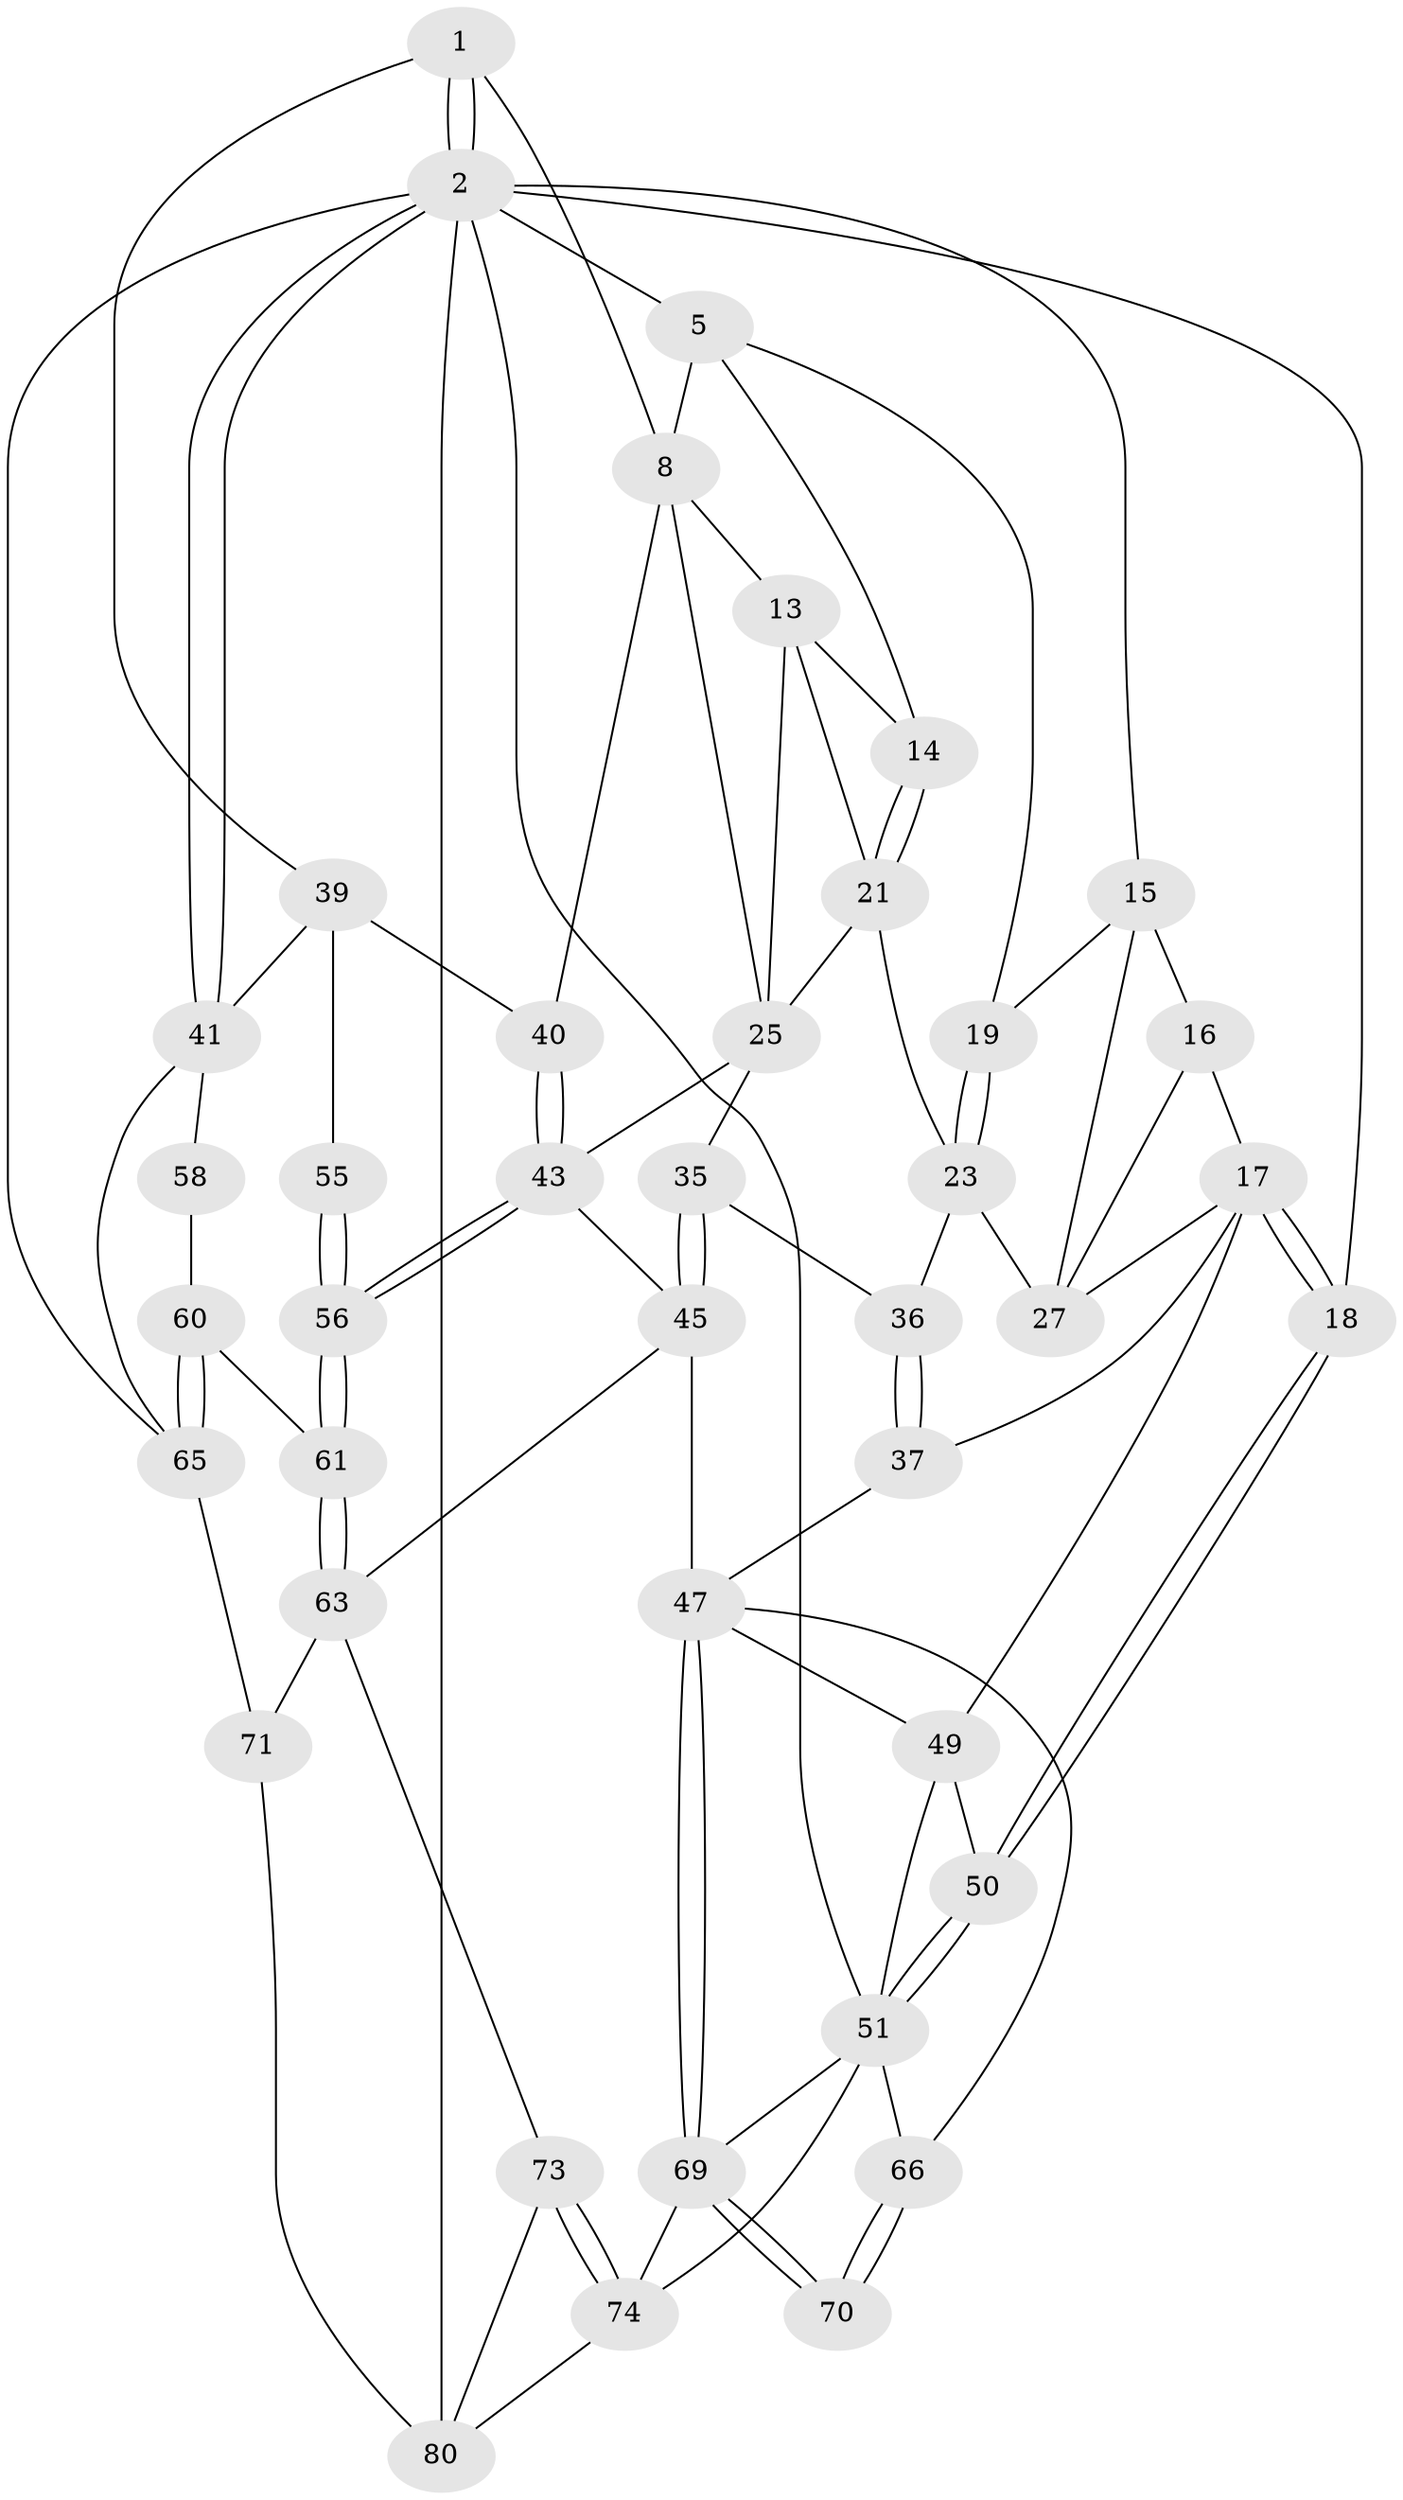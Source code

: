 // original degree distribution, {3: 0.04878048780487805, 6: 0.24390243902439024, 5: 0.4878048780487805, 4: 0.21951219512195122}
// Generated by graph-tools (version 1.1) at 2025/28/03/15/25 16:28:09]
// undirected, 41 vertices, 95 edges
graph export_dot {
graph [start="1"]
  node [color=gray90,style=filled];
  1 [pos="+0.9311991757764962+0",super="+7"];
  2 [pos="+1+0",super="+3+68"];
  5 [pos="+0.5661777330727887+0",super="+6+10"];
  8 [pos="+0.8286325125672709+0.16890613646930003",super="+24+9"];
  13 [pos="+0.6390358443915858+0.11685662696992798",super="+26"];
  14 [pos="+0.5525268936831258+0.13495266565937866"];
  15 [pos="+0.3201503615316489+0.11958746171910133",super="+20"];
  16 [pos="+0.2708440293566375+0.12974732378593865"];
  17 [pos="+0.0119840891672603+0.029502613642157928",super="+34"];
  18 [pos="+0+0"];
  19 [pos="+0.4150105261206679+0.1631296716405243"];
  21 [pos="+0.5470043661193236+0.16306561672593983",super="+22+29"];
  23 [pos="+0.4520773967181165+0.22520387562538952",super="+31"];
  25 [pos="+0.6995091604221623+0.26354912438389105",super="+32"];
  27 [pos="+0.3207292396581414+0.23868784982640945",super="+28"];
  35 [pos="+0.5132339093927406+0.335705164251457"];
  36 [pos="+0.4517979448955504+0.2958274896763048"];
  37 [pos="+0.27753926377347493+0.4149125711333425"];
  39 [pos="+0.9999382219170927+0.23858430536032021",super="+42"];
  40 [pos="+0.7969583982767728+0.36464204671810574"];
  41 [pos="+1+0.296457838297453",super="+59"];
  43 [pos="+0.7092518795941721+0.4500837947711114",super="+44"];
  45 [pos="+0.5299771686496003+0.4792257666695469",super="+46"];
  47 [pos="+0.38825172422251436+0.6095857816439533",super="+48"];
  49 [pos="+0.031434809912974565+0.31570464500528794",super="+57"];
  50 [pos="+0+0.13965608888046574"];
  51 [pos="+0+0.5522453483951715",super="+52"];
  55 [pos="+0.8068671397304208+0.4563911973647409"];
  56 [pos="+0.7302150084393122+0.4757920906840769"];
  58 [pos="+0.8742321628527593+0.5043948425421138"];
  60 [pos="+0.8417636893071349+0.6056321375897106"];
  61 [pos="+0.753060059703085+0.6196734927887869"];
  63 [pos="+0.7327928214988457+0.6562832369947029",super="+64"];
  65 [pos="+1+0.6136444645921231",super="+67"];
  66 [pos="+0.08543665586468067+0.757745415927516"];
  69 [pos="+0.3345910412712462+0.7147519539654836",super="+75"];
  70 [pos="+0.08609653283645413+0.7578764485610487"];
  71 [pos="+0.8900083440052063+0.7695591973781369",super="+76"];
  73 [pos="+0.6204787770824973+0.8937765217749438"];
  74 [pos="+0.32280585379806+0.8244673434343892",super="+79"];
  80 [pos="+1+1",super="+81"];
  1 -- 2;
  1 -- 2;
  1 -- 8;
  1 -- 39;
  2 -- 41;
  2 -- 41;
  2 -- 80 [weight=2];
  2 -- 18;
  2 -- 5 [weight=2];
  2 -- 51;
  2 -- 15;
  2 -- 65;
  5 -- 19;
  5 -- 14;
  5 -- 8;
  8 -- 25;
  8 -- 40;
  8 -- 13;
  13 -- 14;
  13 -- 25;
  13 -- 21;
  14 -- 21;
  14 -- 21;
  15 -- 16;
  15 -- 27;
  15 -- 19;
  16 -- 17;
  16 -- 27;
  17 -- 18;
  17 -- 18;
  17 -- 37;
  17 -- 49;
  17 -- 27;
  18 -- 50;
  18 -- 50;
  19 -- 23;
  19 -- 23;
  21 -- 23;
  21 -- 25;
  23 -- 27;
  23 -- 36;
  25 -- 35;
  25 -- 43;
  35 -- 36;
  35 -- 45;
  35 -- 45;
  36 -- 37;
  36 -- 37;
  37 -- 47;
  39 -- 40;
  39 -- 41;
  39 -- 55;
  40 -- 43;
  40 -- 43;
  41 -- 65;
  41 -- 58;
  43 -- 56;
  43 -- 56;
  43 -- 45;
  45 -- 47;
  45 -- 63;
  47 -- 69;
  47 -- 69;
  47 -- 49;
  47 -- 66;
  49 -- 50;
  49 -- 51;
  50 -- 51;
  50 -- 51;
  51 -- 66;
  51 -- 74;
  51 -- 69;
  55 -- 56;
  55 -- 56;
  56 -- 61;
  56 -- 61;
  58 -- 60;
  60 -- 61;
  60 -- 65;
  60 -- 65;
  61 -- 63;
  61 -- 63;
  63 -- 71 [weight=2];
  63 -- 73;
  65 -- 71;
  66 -- 70;
  66 -- 70;
  69 -- 70;
  69 -- 70;
  69 -- 74;
  71 -- 80;
  73 -- 74;
  73 -- 74;
  73 -- 80;
  74 -- 80;
}
